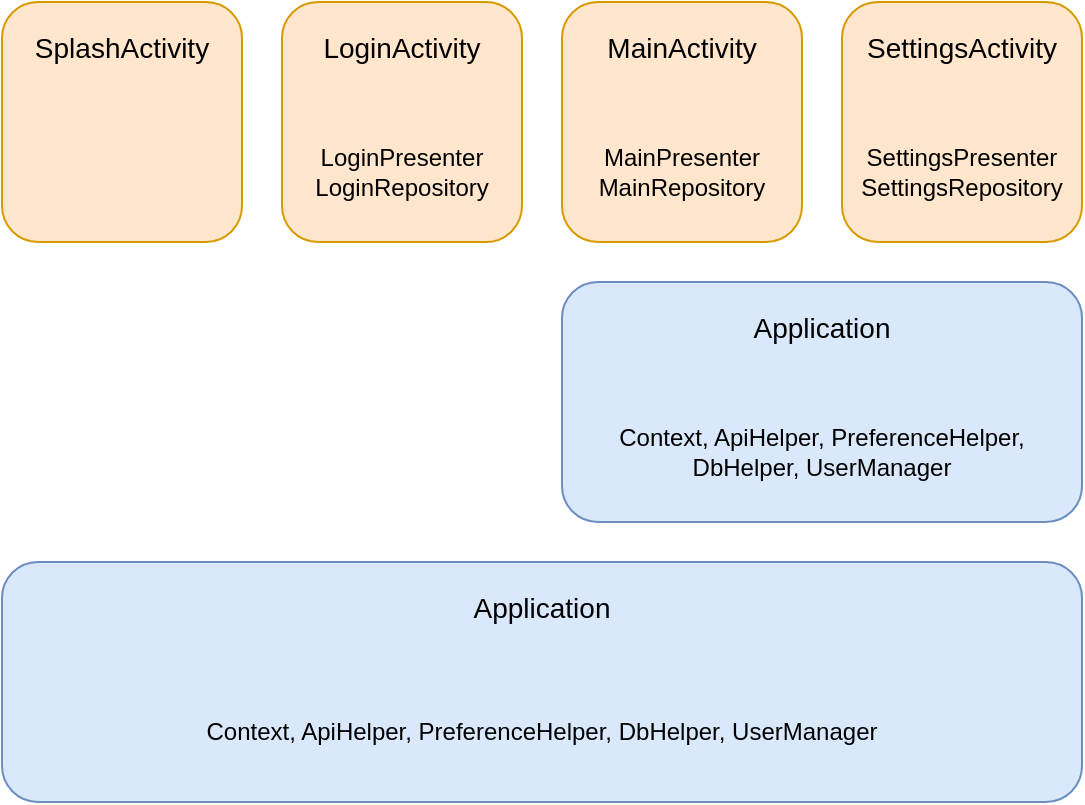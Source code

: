<mxfile version="14.5.10" type="device"><diagram id="C5RBs43oDa-KdzZeNtuy" name="Page-1"><mxGraphModel dx="1185" dy="671" grid="1" gridSize="10" guides="1" tooltips="1" connect="1" arrows="1" fold="1" page="1" pageScale="1" pageWidth="827" pageHeight="1169" math="0" shadow="0"><root><mxCell id="WIyWlLk6GJQsqaUBKTNV-0"/><mxCell id="WIyWlLk6GJQsqaUBKTNV-1" parent="WIyWlLk6GJQsqaUBKTNV-0"/><mxCell id="FqOhHwr7Y7f_x_ljKPOP-1" value="" style="group" parent="WIyWlLk6GJQsqaUBKTNV-1" vertex="1" connectable="0"><mxGeometry x="200" y="80" width="120" height="120" as="geometry"/></mxCell><mxCell id="WIyWlLk6GJQsqaUBKTNV-3" value="&lt;div style=&quot;font-size: 14px;&quot;&gt;LoginActivity&lt;/div&gt;&lt;div style=&quot;font-size: 14px;&quot;&gt;&lt;br style=&quot;font-size: 14px;&quot;&gt;&lt;/div&gt;" style="rounded=1;whiteSpace=wrap;html=1;fontSize=14;glass=0;strokeWidth=1;shadow=0;verticalAlign=top;spacing=10;fillColor=#ffe6cc;strokeColor=#d79b00;" parent="FqOhHwr7Y7f_x_ljKPOP-1" vertex="1"><mxGeometry width="120" height="120" as="geometry"/></mxCell><mxCell id="FqOhHwr7Y7f_x_ljKPOP-0" value="&lt;div&gt;LoginPresenter&lt;/div&gt;&lt;div&gt;LoginRepository&lt;br&gt;&lt;/div&gt;" style="rounded=0;whiteSpace=wrap;html=1;fillColor=none;strokeColor=none;" parent="FqOhHwr7Y7f_x_ljKPOP-1" vertex="1"><mxGeometry y="70" width="120" height="30" as="geometry"/></mxCell><mxCell id="FqOhHwr7Y7f_x_ljKPOP-2" value="" style="group" parent="WIyWlLk6GJQsqaUBKTNV-1" vertex="1" connectable="0"><mxGeometry x="340" y="80" width="120" height="120" as="geometry"/></mxCell><mxCell id="FqOhHwr7Y7f_x_ljKPOP-3" value="MainActivity" style="rounded=1;whiteSpace=wrap;html=1;fontSize=14;glass=0;strokeWidth=1;shadow=0;verticalAlign=top;spacing=10;fillColor=#ffe6cc;strokeColor=#d79b00;" parent="FqOhHwr7Y7f_x_ljKPOP-2" vertex="1"><mxGeometry width="120" height="120" as="geometry"/></mxCell><mxCell id="FqOhHwr7Y7f_x_ljKPOP-4" value="&lt;div&gt;MainPresenter&lt;/div&gt;&lt;div&gt;MainRepository&lt;/div&gt;" style="rounded=0;whiteSpace=wrap;html=1;fillColor=none;strokeColor=none;" parent="FqOhHwr7Y7f_x_ljKPOP-2" vertex="1"><mxGeometry y="70" width="120" height="30" as="geometry"/></mxCell><mxCell id="FqOhHwr7Y7f_x_ljKPOP-5" value="" style="group" parent="WIyWlLk6GJQsqaUBKTNV-1" vertex="1" connectable="0"><mxGeometry x="60" y="360" width="540" height="120" as="geometry"/></mxCell><mxCell id="FqOhHwr7Y7f_x_ljKPOP-6" value="Application" style="rounded=1;whiteSpace=wrap;html=1;fontSize=14;glass=0;strokeWidth=1;shadow=0;verticalAlign=top;spacing=10;fillColor=#dae8fc;strokeColor=#6c8ebf;" parent="FqOhHwr7Y7f_x_ljKPOP-5" vertex="1"><mxGeometry width="540" height="120" as="geometry"/></mxCell><mxCell id="FqOhHwr7Y7f_x_ljKPOP-7" value="&lt;div&gt;Context, ApiHelper, PreferenceHelper, DbHelper, UserManager&lt;br&gt;&lt;/div&gt;" style="rounded=0;whiteSpace=wrap;html=1;fillColor=none;strokeColor=none;" parent="FqOhHwr7Y7f_x_ljKPOP-5" vertex="1"><mxGeometry y="70" width="540" height="30" as="geometry"/></mxCell><mxCell id="8q5hReQqjbm3dKh-dGDi-0" value="" style="group" vertex="1" connectable="0" parent="WIyWlLk6GJQsqaUBKTNV-1"><mxGeometry x="480" y="80" width="120" height="120" as="geometry"/></mxCell><mxCell id="8q5hReQqjbm3dKh-dGDi-1" value="SettingsActivity" style="rounded=1;whiteSpace=wrap;html=1;fontSize=14;glass=0;strokeWidth=1;shadow=0;verticalAlign=top;spacing=10;fillColor=#ffe6cc;strokeColor=#d79b00;" vertex="1" parent="8q5hReQqjbm3dKh-dGDi-0"><mxGeometry width="120" height="120" as="geometry"/></mxCell><mxCell id="8q5hReQqjbm3dKh-dGDi-2" value="&lt;div&gt;SettingsPresenter&lt;/div&gt;&lt;div&gt;SettingsRepository&lt;br&gt;&lt;/div&gt;" style="rounded=0;whiteSpace=wrap;html=1;fillColor=none;strokeColor=none;" vertex="1" parent="8q5hReQqjbm3dKh-dGDi-0"><mxGeometry y="70" width="120" height="30" as="geometry"/></mxCell><mxCell id="8q5hReQqjbm3dKh-dGDi-5" value="" style="group" vertex="1" connectable="0" parent="WIyWlLk6GJQsqaUBKTNV-1"><mxGeometry x="60" y="80" width="120" height="120" as="geometry"/></mxCell><mxCell id="8q5hReQqjbm3dKh-dGDi-6" value="SplashActivity" style="rounded=1;whiteSpace=wrap;html=1;fontSize=14;glass=0;strokeWidth=1;shadow=0;verticalAlign=top;spacing=10;fillColor=#ffe6cc;strokeColor=#d79b00;" vertex="1" parent="8q5hReQqjbm3dKh-dGDi-5"><mxGeometry width="120" height="120" as="geometry"/></mxCell><mxCell id="8q5hReQqjbm3dKh-dGDi-11" value="" style="group" vertex="1" connectable="0" parent="WIyWlLk6GJQsqaUBKTNV-1"><mxGeometry x="340" y="220" width="260" height="120" as="geometry"/></mxCell><mxCell id="8q5hReQqjbm3dKh-dGDi-12" value="Application" style="rounded=1;whiteSpace=wrap;html=1;fontSize=14;glass=0;strokeWidth=1;shadow=0;verticalAlign=top;spacing=10;fillColor=#dae8fc;strokeColor=#6c8ebf;" vertex="1" parent="8q5hReQqjbm3dKh-dGDi-11"><mxGeometry width="260" height="120" as="geometry"/></mxCell><mxCell id="8q5hReQqjbm3dKh-dGDi-13" value="&lt;div&gt;Context, ApiHelper, PreferenceHelper, DbHelper, UserManager&lt;br&gt;&lt;/div&gt;" style="rounded=0;whiteSpace=wrap;html=1;fillColor=none;strokeColor=none;" vertex="1" parent="8q5hReQqjbm3dKh-dGDi-11"><mxGeometry y="70" width="260" height="30" as="geometry"/></mxCell></root></mxGraphModel></diagram></mxfile>
